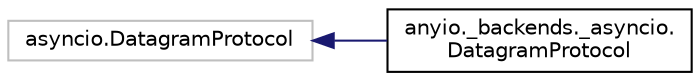 digraph "Graphical Class Hierarchy"
{
 // LATEX_PDF_SIZE
  edge [fontname="Helvetica",fontsize="10",labelfontname="Helvetica",labelfontsize="10"];
  node [fontname="Helvetica",fontsize="10",shape=record];
  rankdir="LR";
  Node3195 [label="asyncio.DatagramProtocol",height=0.2,width=0.4,color="grey75", fillcolor="white", style="filled",tooltip=" "];
  Node3195 -> Node0 [dir="back",color="midnightblue",fontsize="10",style="solid",fontname="Helvetica"];
  Node0 [label="anyio._backends._asyncio.\lDatagramProtocol",height=0.2,width=0.4,color="black", fillcolor="white", style="filled",URL="$classanyio_1_1__backends_1_1__asyncio_1_1DatagramProtocol.html",tooltip=" "];
}
